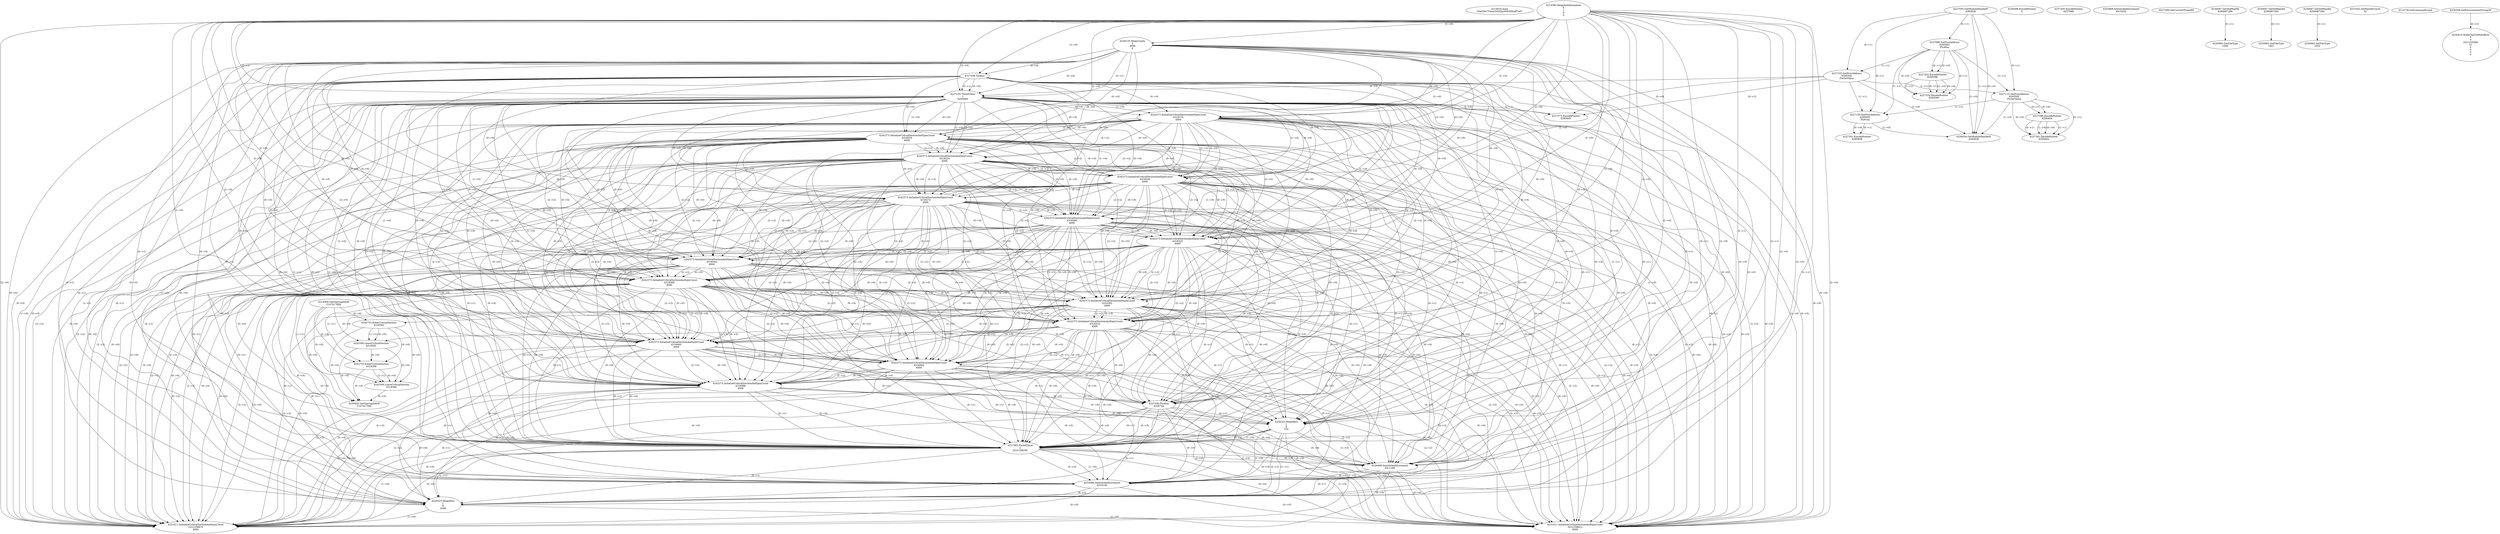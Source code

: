 // Global SCDG with merge call
digraph {
	0 [label="4214918.main
00a536c754ae1b5d2ec0005583df7e07"]
	1 [label="4214569.GetStartupInfoW
2147417664"]
	2 [label="4214590.HeapSetInformation
0
1
0
0"]
	3 [label="4226135.HeapCreate
0
4096
0"]
	2 -> 3 [label="(2-->0)"]
	4 [label="4227055.GetModuleHandleW
4283836"]
	5 [label="4227089.GetProcAddress
6295592
FlsAlloc"]
	4 -> 5 [label="(0-->1)"]
	6 [label="4227102.GetProcAddress
6295592
FlsGetValue"]
	4 -> 6 [label="(0-->1)"]
	5 -> 6 [label="(1-->1)"]
	7 [label="4227115.GetProcAddress
6295592
FlsSetValue"]
	4 -> 7 [label="(0-->1)"]
	5 -> 7 [label="(1-->1)"]
	6 -> 7 [label="(1-->1)"]
	8 [label="4227128.GetProcAddress
6295592
FlsFree"]
	4 -> 8 [label="(0-->1)"]
	5 -> 8 [label="(1-->1)"]
	6 -> 8 [label="(1-->1)"]
	7 -> 8 [label="(1-->1)"]
	9 [label="4227208.TlsAlloc
"]
	2 -> 9 [label="(2-->0)"]
	3 -> 9 [label="(0-->0)"]
	10 [label="4227235.TlsSetValue
1
6295600"]
	2 -> 10 [label="(2-->1)"]
	3 -> 10 [label="(0-->1)"]
	9 -> 10 [label="(0-->1)"]
	6 -> 10 [label="(0-->2)"]
	2 -> 10 [label="(2-->0)"]
	3 -> 10 [label="(0-->0)"]
	9 -> 10 [label="(0-->0)"]
	11 [label="4226288.EncodePointer
0"]
	12 [label="4237205.EncodePointer
4237068"]
	13 [label="4227262.EncodePointer
6295596"]
	5 -> 13 [label="(0-->1)"]
	5 -> 13 [label="(0-->0)"]
	14 [label="4227275.EncodePointer
6295600"]
	6 -> 14 [label="(0-->1)"]
	10 -> 14 [label="(2-->1)"]
	6 -> 14 [label="(0-->0)"]
	10 -> 14 [label="(2-->0)"]
	15 [label="4227288.EncodePointer
6295604"]
	7 -> 15 [label="(0-->1)"]
	7 -> 15 [label="(0-->0)"]
	16 [label="4227301.EncodePointer
6295608"]
	8 -> 16 [label="(0-->1)"]
	8 -> 16 [label="(0-->0)"]
	17 [label="4242373.InitializeCriticalSectionAndSpinCount
4318176
4000"]
	2 -> 17 [label="(2-->0)"]
	3 -> 17 [label="(0-->0)"]
	9 -> 17 [label="(0-->0)"]
	10 -> 17 [label="(1-->0)"]
	10 -> 17 [label="(0-->0)"]
	18 [label="4242373.InitializeCriticalSectionAndSpinCount
4318200
4000"]
	17 -> 18 [label="(2-->2)"]
	2 -> 18 [label="(2-->0)"]
	3 -> 18 [label="(0-->0)"]
	9 -> 18 [label="(0-->0)"]
	10 -> 18 [label="(1-->0)"]
	10 -> 18 [label="(0-->0)"]
	17 -> 18 [label="(0-->0)"]
	19 [label="4242373.InitializeCriticalSectionAndSpinCount
4318224
4000"]
	17 -> 19 [label="(2-->2)"]
	18 -> 19 [label="(2-->2)"]
	2 -> 19 [label="(2-->0)"]
	3 -> 19 [label="(0-->0)"]
	9 -> 19 [label="(0-->0)"]
	10 -> 19 [label="(1-->0)"]
	10 -> 19 [label="(0-->0)"]
	17 -> 19 [label="(0-->0)"]
	18 -> 19 [label="(0-->0)"]
	20 [label="4242373.InitializeCriticalSectionAndSpinCount
4318248
4000"]
	17 -> 20 [label="(2-->2)"]
	18 -> 20 [label="(2-->2)"]
	19 -> 20 [label="(2-->2)"]
	2 -> 20 [label="(2-->0)"]
	3 -> 20 [label="(0-->0)"]
	9 -> 20 [label="(0-->0)"]
	10 -> 20 [label="(1-->0)"]
	10 -> 20 [label="(0-->0)"]
	17 -> 20 [label="(0-->0)"]
	18 -> 20 [label="(0-->0)"]
	19 -> 20 [label="(0-->0)"]
	21 [label="4242373.InitializeCriticalSectionAndSpinCount
4318272
4000"]
	17 -> 21 [label="(2-->2)"]
	18 -> 21 [label="(2-->2)"]
	19 -> 21 [label="(2-->2)"]
	20 -> 21 [label="(2-->2)"]
	2 -> 21 [label="(2-->0)"]
	3 -> 21 [label="(0-->0)"]
	9 -> 21 [label="(0-->0)"]
	10 -> 21 [label="(1-->0)"]
	10 -> 21 [label="(0-->0)"]
	17 -> 21 [label="(0-->0)"]
	18 -> 21 [label="(0-->0)"]
	19 -> 21 [label="(0-->0)"]
	20 -> 21 [label="(0-->0)"]
	22 [label="4242373.InitializeCriticalSectionAndSpinCount
4318296
4000"]
	17 -> 22 [label="(2-->2)"]
	18 -> 22 [label="(2-->2)"]
	19 -> 22 [label="(2-->2)"]
	20 -> 22 [label="(2-->2)"]
	21 -> 22 [label="(2-->2)"]
	2 -> 22 [label="(2-->0)"]
	3 -> 22 [label="(0-->0)"]
	9 -> 22 [label="(0-->0)"]
	10 -> 22 [label="(1-->0)"]
	10 -> 22 [label="(0-->0)"]
	17 -> 22 [label="(0-->0)"]
	18 -> 22 [label="(0-->0)"]
	19 -> 22 [label="(0-->0)"]
	20 -> 22 [label="(0-->0)"]
	21 -> 22 [label="(0-->0)"]
	23 [label="4242373.InitializeCriticalSectionAndSpinCount
4318320
4000"]
	17 -> 23 [label="(2-->2)"]
	18 -> 23 [label="(2-->2)"]
	19 -> 23 [label="(2-->2)"]
	20 -> 23 [label="(2-->2)"]
	21 -> 23 [label="(2-->2)"]
	22 -> 23 [label="(2-->2)"]
	2 -> 23 [label="(2-->0)"]
	3 -> 23 [label="(0-->0)"]
	9 -> 23 [label="(0-->0)"]
	10 -> 23 [label="(1-->0)"]
	10 -> 23 [label="(0-->0)"]
	17 -> 23 [label="(0-->0)"]
	18 -> 23 [label="(0-->0)"]
	19 -> 23 [label="(0-->0)"]
	20 -> 23 [label="(0-->0)"]
	21 -> 23 [label="(0-->0)"]
	22 -> 23 [label="(0-->0)"]
	24 [label="4242373.InitializeCriticalSectionAndSpinCount
4318344
4000"]
	17 -> 24 [label="(2-->2)"]
	18 -> 24 [label="(2-->2)"]
	19 -> 24 [label="(2-->2)"]
	20 -> 24 [label="(2-->2)"]
	21 -> 24 [label="(2-->2)"]
	22 -> 24 [label="(2-->2)"]
	23 -> 24 [label="(2-->2)"]
	2 -> 24 [label="(2-->0)"]
	3 -> 24 [label="(0-->0)"]
	9 -> 24 [label="(0-->0)"]
	10 -> 24 [label="(1-->0)"]
	10 -> 24 [label="(0-->0)"]
	17 -> 24 [label="(0-->0)"]
	18 -> 24 [label="(0-->0)"]
	19 -> 24 [label="(0-->0)"]
	20 -> 24 [label="(0-->0)"]
	21 -> 24 [label="(0-->0)"]
	22 -> 24 [label="(0-->0)"]
	23 -> 24 [label="(0-->0)"]
	25 [label="4242373.InitializeCriticalSectionAndSpinCount
4318368
4000"]
	17 -> 25 [label="(2-->2)"]
	18 -> 25 [label="(2-->2)"]
	19 -> 25 [label="(2-->2)"]
	20 -> 25 [label="(2-->2)"]
	21 -> 25 [label="(2-->2)"]
	22 -> 25 [label="(2-->2)"]
	23 -> 25 [label="(2-->2)"]
	24 -> 25 [label="(2-->2)"]
	2 -> 25 [label="(2-->0)"]
	3 -> 25 [label="(0-->0)"]
	9 -> 25 [label="(0-->0)"]
	10 -> 25 [label="(1-->0)"]
	10 -> 25 [label="(0-->0)"]
	17 -> 25 [label="(0-->0)"]
	18 -> 25 [label="(0-->0)"]
	19 -> 25 [label="(0-->0)"]
	20 -> 25 [label="(0-->0)"]
	21 -> 25 [label="(0-->0)"]
	22 -> 25 [label="(0-->0)"]
	23 -> 25 [label="(0-->0)"]
	24 -> 25 [label="(0-->0)"]
	26 [label="4242373.InitializeCriticalSectionAndSpinCount
4318392
4000"]
	17 -> 26 [label="(2-->2)"]
	18 -> 26 [label="(2-->2)"]
	19 -> 26 [label="(2-->2)"]
	20 -> 26 [label="(2-->2)"]
	21 -> 26 [label="(2-->2)"]
	22 -> 26 [label="(2-->2)"]
	23 -> 26 [label="(2-->2)"]
	24 -> 26 [label="(2-->2)"]
	25 -> 26 [label="(2-->2)"]
	2 -> 26 [label="(2-->0)"]
	3 -> 26 [label="(0-->0)"]
	9 -> 26 [label="(0-->0)"]
	10 -> 26 [label="(1-->0)"]
	10 -> 26 [label="(0-->0)"]
	17 -> 26 [label="(0-->0)"]
	18 -> 26 [label="(0-->0)"]
	19 -> 26 [label="(0-->0)"]
	20 -> 26 [label="(0-->0)"]
	21 -> 26 [label="(0-->0)"]
	22 -> 26 [label="(0-->0)"]
	23 -> 26 [label="(0-->0)"]
	24 -> 26 [label="(0-->0)"]
	25 -> 26 [label="(0-->0)"]
	27 [label="4242373.InitializeCriticalSectionAndSpinCount
4318416
4000"]
	17 -> 27 [label="(2-->2)"]
	18 -> 27 [label="(2-->2)"]
	19 -> 27 [label="(2-->2)"]
	20 -> 27 [label="(2-->2)"]
	21 -> 27 [label="(2-->2)"]
	22 -> 27 [label="(2-->2)"]
	23 -> 27 [label="(2-->2)"]
	24 -> 27 [label="(2-->2)"]
	25 -> 27 [label="(2-->2)"]
	26 -> 27 [label="(2-->2)"]
	2 -> 27 [label="(2-->0)"]
	3 -> 27 [label="(0-->0)"]
	9 -> 27 [label="(0-->0)"]
	10 -> 27 [label="(1-->0)"]
	10 -> 27 [label="(0-->0)"]
	17 -> 27 [label="(0-->0)"]
	18 -> 27 [label="(0-->0)"]
	19 -> 27 [label="(0-->0)"]
	20 -> 27 [label="(0-->0)"]
	21 -> 27 [label="(0-->0)"]
	22 -> 27 [label="(0-->0)"]
	23 -> 27 [label="(0-->0)"]
	24 -> 27 [label="(0-->0)"]
	25 -> 27 [label="(0-->0)"]
	26 -> 27 [label="(0-->0)"]
	28 [label="4242373.InitializeCriticalSectionAndSpinCount
4318440
4000"]
	17 -> 28 [label="(2-->2)"]
	18 -> 28 [label="(2-->2)"]
	19 -> 28 [label="(2-->2)"]
	20 -> 28 [label="(2-->2)"]
	21 -> 28 [label="(2-->2)"]
	22 -> 28 [label="(2-->2)"]
	23 -> 28 [label="(2-->2)"]
	24 -> 28 [label="(2-->2)"]
	25 -> 28 [label="(2-->2)"]
	26 -> 28 [label="(2-->2)"]
	27 -> 28 [label="(2-->2)"]
	2 -> 28 [label="(2-->0)"]
	3 -> 28 [label="(0-->0)"]
	9 -> 28 [label="(0-->0)"]
	10 -> 28 [label="(1-->0)"]
	10 -> 28 [label="(0-->0)"]
	17 -> 28 [label="(0-->0)"]
	18 -> 28 [label="(0-->0)"]
	19 -> 28 [label="(0-->0)"]
	20 -> 28 [label="(0-->0)"]
	21 -> 28 [label="(0-->0)"]
	22 -> 28 [label="(0-->0)"]
	23 -> 28 [label="(0-->0)"]
	24 -> 28 [label="(0-->0)"]
	25 -> 28 [label="(0-->0)"]
	26 -> 28 [label="(0-->0)"]
	27 -> 28 [label="(0-->0)"]
	29 [label="4242373.InitializeCriticalSectionAndSpinCount
4318464
4000"]
	17 -> 29 [label="(2-->2)"]
	18 -> 29 [label="(2-->2)"]
	19 -> 29 [label="(2-->2)"]
	20 -> 29 [label="(2-->2)"]
	21 -> 29 [label="(2-->2)"]
	22 -> 29 [label="(2-->2)"]
	23 -> 29 [label="(2-->2)"]
	24 -> 29 [label="(2-->2)"]
	25 -> 29 [label="(2-->2)"]
	26 -> 29 [label="(2-->2)"]
	27 -> 29 [label="(2-->2)"]
	28 -> 29 [label="(2-->2)"]
	2 -> 29 [label="(2-->0)"]
	3 -> 29 [label="(0-->0)"]
	9 -> 29 [label="(0-->0)"]
	10 -> 29 [label="(1-->0)"]
	10 -> 29 [label="(0-->0)"]
	17 -> 29 [label="(0-->0)"]
	18 -> 29 [label="(0-->0)"]
	19 -> 29 [label="(0-->0)"]
	20 -> 29 [label="(0-->0)"]
	21 -> 29 [label="(0-->0)"]
	22 -> 29 [label="(0-->0)"]
	23 -> 29 [label="(0-->0)"]
	24 -> 29 [label="(0-->0)"]
	25 -> 29 [label="(0-->0)"]
	26 -> 29 [label="(0-->0)"]
	27 -> 29 [label="(0-->0)"]
	28 -> 29 [label="(0-->0)"]
	30 [label="4242373.InitializeCriticalSectionAndSpinCount
4318488
4000"]
	17 -> 30 [label="(2-->2)"]
	18 -> 30 [label="(2-->2)"]
	19 -> 30 [label="(2-->2)"]
	20 -> 30 [label="(2-->2)"]
	21 -> 30 [label="(2-->2)"]
	22 -> 30 [label="(2-->2)"]
	23 -> 30 [label="(2-->2)"]
	24 -> 30 [label="(2-->2)"]
	25 -> 30 [label="(2-->2)"]
	26 -> 30 [label="(2-->2)"]
	27 -> 30 [label="(2-->2)"]
	28 -> 30 [label="(2-->2)"]
	29 -> 30 [label="(2-->2)"]
	2 -> 30 [label="(2-->0)"]
	3 -> 30 [label="(0-->0)"]
	9 -> 30 [label="(0-->0)"]
	10 -> 30 [label="(1-->0)"]
	10 -> 30 [label="(0-->0)"]
	17 -> 30 [label="(0-->0)"]
	18 -> 30 [label="(0-->0)"]
	19 -> 30 [label="(0-->0)"]
	20 -> 30 [label="(0-->0)"]
	21 -> 30 [label="(0-->0)"]
	22 -> 30 [label="(0-->0)"]
	23 -> 30 [label="(0-->0)"]
	24 -> 30 [label="(0-->0)"]
	25 -> 30 [label="(0-->0)"]
	26 -> 30 [label="(0-->0)"]
	27 -> 30 [label="(0-->0)"]
	28 -> 30 [label="(0-->0)"]
	29 -> 30 [label="(0-->0)"]
	31 [label="4227334.DecodePointer
6295596"]
	5 -> 31 [label="(0-->1)"]
	13 -> 31 [label="(1-->1)"]
	13 -> 31 [label="(0-->1)"]
	5 -> 31 [label="(0-->0)"]
	13 -> 31 [label="(1-->0)"]
	13 -> 31 [label="(0-->0)"]
	32 [label="4227336.FlsAlloc
4226744"]
	2 -> 32 [label="(2-->0)"]
	3 -> 32 [label="(0-->0)"]
	9 -> 32 [label="(0-->0)"]
	10 -> 32 [label="(1-->0)"]
	10 -> 32 [label="(0-->0)"]
	17 -> 32 [label="(0-->0)"]
	18 -> 32 [label="(0-->0)"]
	19 -> 32 [label="(0-->0)"]
	20 -> 32 [label="(0-->0)"]
	21 -> 32 [label="(0-->0)"]
	22 -> 32 [label="(0-->0)"]
	23 -> 32 [label="(0-->0)"]
	24 -> 32 [label="(0-->0)"]
	25 -> 32 [label="(0-->0)"]
	26 -> 32 [label="(0-->0)"]
	27 -> 32 [label="(0-->0)"]
	28 -> 32 [label="(0-->0)"]
	29 -> 32 [label="(0-->0)"]
	30 -> 32 [label="(0-->0)"]
	33 [label="4226223.HeapAlloc
1
8
532"]
	2 -> 33 [label="(2-->1)"]
	3 -> 33 [label="(0-->1)"]
	9 -> 33 [label="(0-->1)"]
	10 -> 33 [label="(1-->1)"]
	10 -> 33 [label="(0-->1)"]
	17 -> 33 [label="(0-->1)"]
	18 -> 33 [label="(0-->1)"]
	19 -> 33 [label="(0-->1)"]
	20 -> 33 [label="(0-->1)"]
	21 -> 33 [label="(0-->1)"]
	22 -> 33 [label="(0-->1)"]
	23 -> 33 [label="(0-->1)"]
	24 -> 33 [label="(0-->1)"]
	25 -> 33 [label="(0-->1)"]
	26 -> 33 [label="(0-->1)"]
	27 -> 33 [label="(0-->1)"]
	28 -> 33 [label="(0-->1)"]
	29 -> 33 [label="(0-->1)"]
	30 -> 33 [label="(0-->1)"]
	32 -> 33 [label="(0-->1)"]
	34 [label="4227381.DecodePointer
6295604"]
	7 -> 34 [label="(0-->1)"]
	15 -> 34 [label="(1-->1)"]
	15 -> 34 [label="(0-->1)"]
	7 -> 34 [label="(0-->0)"]
	15 -> 34 [label="(1-->0)"]
	15 -> 34 [label="(0-->0)"]
	35 [label="4227383.FlsSetValue
1
3221258256"]
	2 -> 35 [label="(2-->1)"]
	3 -> 35 [label="(0-->1)"]
	9 -> 35 [label="(0-->1)"]
	10 -> 35 [label="(1-->1)"]
	10 -> 35 [label="(0-->1)"]
	17 -> 35 [label="(0-->1)"]
	18 -> 35 [label="(0-->1)"]
	19 -> 35 [label="(0-->1)"]
	20 -> 35 [label="(0-->1)"]
	21 -> 35 [label="(0-->1)"]
	22 -> 35 [label="(0-->1)"]
	23 -> 35 [label="(0-->1)"]
	24 -> 35 [label="(0-->1)"]
	25 -> 35 [label="(0-->1)"]
	26 -> 35 [label="(0-->1)"]
	27 -> 35 [label="(0-->1)"]
	28 -> 35 [label="(0-->1)"]
	29 -> 35 [label="(0-->1)"]
	30 -> 35 [label="(0-->1)"]
	32 -> 35 [label="(0-->1)"]
	33 -> 35 [label="(1-->1)"]
	33 -> 35 [label="(0-->2)"]
	2 -> 35 [label="(2-->0)"]
	3 -> 35 [label="(0-->0)"]
	9 -> 35 [label="(0-->0)"]
	10 -> 35 [label="(1-->0)"]
	10 -> 35 [label="(0-->0)"]
	17 -> 35 [label="(0-->0)"]
	18 -> 35 [label="(0-->0)"]
	19 -> 35 [label="(0-->0)"]
	20 -> 35 [label="(0-->0)"]
	21 -> 35 [label="(0-->0)"]
	22 -> 35 [label="(0-->0)"]
	23 -> 35 [label="(0-->0)"]
	24 -> 35 [label="(0-->0)"]
	25 -> 35 [label="(0-->0)"]
	26 -> 35 [label="(0-->0)"]
	27 -> 35 [label="(0-->0)"]
	28 -> 35 [label="(0-->0)"]
	29 -> 35 [label="(0-->0)"]
	30 -> 35 [label="(0-->0)"]
	32 -> 35 [label="(0-->0)"]
	33 -> 35 [label="(1-->0)"]
	36 [label="4226434.GetModuleHandleW
4283836"]
	4 -> 36 [label="(1-->1)"]
	4 -> 36 [label="(0-->0)"]
	5 -> 36 [label="(1-->0)"]
	6 -> 36 [label="(1-->0)"]
	7 -> 36 [label="(1-->0)"]
	8 -> 36 [label="(1-->0)"]
	37 [label="4242753.EnterCriticalSection
4318392"]
	26 -> 37 [label="(1-->1)"]
	1 -> 37 [label="(0-->0)"]
	38 [label="4226499.InterlockedIncrement
4311168"]
	2 -> 38 [label="(2-->0)"]
	3 -> 38 [label="(0-->0)"]
	9 -> 38 [label="(0-->0)"]
	10 -> 38 [label="(1-->0)"]
	10 -> 38 [label="(0-->0)"]
	17 -> 38 [label="(0-->0)"]
	18 -> 38 [label="(0-->0)"]
	19 -> 38 [label="(0-->0)"]
	20 -> 38 [label="(0-->0)"]
	21 -> 38 [label="(0-->0)"]
	22 -> 38 [label="(0-->0)"]
	23 -> 38 [label="(0-->0)"]
	24 -> 38 [label="(0-->0)"]
	25 -> 38 [label="(0-->0)"]
	26 -> 38 [label="(0-->0)"]
	27 -> 38 [label="(0-->0)"]
	28 -> 38 [label="(0-->0)"]
	29 -> 38 [label="(0-->0)"]
	30 -> 38 [label="(0-->0)"]
	32 -> 38 [label="(0-->0)"]
	33 -> 38 [label="(1-->0)"]
	35 -> 38 [label="(1-->0)"]
	35 -> 38 [label="(0-->0)"]
	39 [label="4242509.LeaveCriticalSection
4318392"]
	26 -> 39 [label="(1-->1)"]
	37 -> 39 [label="(1-->1)"]
	1 -> 39 [label="(0-->0)"]
	37 -> 39 [label="(0-->0)"]
	40 [label="4242753.EnterCriticalSection
4318368"]
	25 -> 40 [label="(1-->1)"]
	1 -> 40 [label="(0-->0)"]
	37 -> 40 [label="(0-->0)"]
	39 -> 40 [label="(0-->0)"]
	41 [label="4232968.InterlockedIncrement
4310320"]
	42 [label="4233086.InterlockedIncrement
4310140"]
	2 -> 42 [label="(2-->0)"]
	3 -> 42 [label="(0-->0)"]
	9 -> 42 [label="(0-->0)"]
	10 -> 42 [label="(1-->0)"]
	10 -> 42 [label="(0-->0)"]
	17 -> 42 [label="(0-->0)"]
	18 -> 42 [label="(0-->0)"]
	19 -> 42 [label="(0-->0)"]
	20 -> 42 [label="(0-->0)"]
	21 -> 42 [label="(0-->0)"]
	22 -> 42 [label="(0-->0)"]
	23 -> 42 [label="(0-->0)"]
	24 -> 42 [label="(0-->0)"]
	25 -> 42 [label="(0-->0)"]
	26 -> 42 [label="(0-->0)"]
	27 -> 42 [label="(0-->0)"]
	28 -> 42 [label="(0-->0)"]
	29 -> 42 [label="(0-->0)"]
	30 -> 42 [label="(0-->0)"]
	32 -> 42 [label="(0-->0)"]
	33 -> 42 [label="(1-->0)"]
	35 -> 42 [label="(1-->0)"]
	35 -> 42 [label="(0-->0)"]
	38 -> 42 [label="(0-->0)"]
	43 [label="4242509.LeaveCriticalSection
4318368"]
	25 -> 43 [label="(1-->1)"]
	40 -> 43 [label="(1-->1)"]
	1 -> 43 [label="(0-->0)"]
	37 -> 43 [label="(0-->0)"]
	39 -> 43 [label="(0-->0)"]
	40 -> 43 [label="(0-->0)"]
	44 [label="4227399.GetCurrentThreadId
"]
	45 [label="4230502.GetStartupInfoW
2147417564"]
	1 -> 45 [label="(0-->0)"]
	37 -> 45 [label="(0-->0)"]
	39 -> 45 [label="(0-->0)"]
	40 -> 45 [label="(0-->0)"]
	43 -> 45 [label="(0-->0)"]
	46 [label="4226223.HeapAlloc
1
8
2048"]
	2 -> 46 [label="(2-->1)"]
	3 -> 46 [label="(0-->1)"]
	9 -> 46 [label="(0-->1)"]
	10 -> 46 [label="(1-->1)"]
	10 -> 46 [label="(0-->1)"]
	17 -> 46 [label="(0-->1)"]
	18 -> 46 [label="(0-->1)"]
	19 -> 46 [label="(0-->1)"]
	20 -> 46 [label="(0-->1)"]
	21 -> 46 [label="(0-->1)"]
	22 -> 46 [label="(0-->1)"]
	23 -> 46 [label="(0-->1)"]
	24 -> 46 [label="(0-->1)"]
	25 -> 46 [label="(0-->1)"]
	26 -> 46 [label="(0-->1)"]
	27 -> 46 [label="(0-->1)"]
	28 -> 46 [label="(0-->1)"]
	29 -> 46 [label="(0-->1)"]
	30 -> 46 [label="(0-->1)"]
	32 -> 46 [label="(0-->1)"]
	33 -> 46 [label="(1-->1)"]
	35 -> 46 [label="(1-->1)"]
	35 -> 46 [label="(0-->1)"]
	38 -> 46 [label="(0-->1)"]
	42 -> 46 [label="(0-->1)"]
	33 -> 46 [label="(2-->2)"]
	47 [label="4230947.GetStdHandle
4294967286"]
	48 [label="4230965.GetFileType
1000"]
	47 -> 48 [label="(0-->1)"]
	49 [label="4230947.GetStdHandle
4294967285"]
	50 [label="4230965.GetFileType
1001"]
	49 -> 50 [label="(0-->1)"]
	51 [label="4231011.InitializeCriticalSectionAndSpinCount
3221258876
4000"]
	17 -> 51 [label="(2-->2)"]
	18 -> 51 [label="(2-->2)"]
	19 -> 51 [label="(2-->2)"]
	20 -> 51 [label="(2-->2)"]
	21 -> 51 [label="(2-->2)"]
	22 -> 51 [label="(2-->2)"]
	23 -> 51 [label="(2-->2)"]
	24 -> 51 [label="(2-->2)"]
	25 -> 51 [label="(2-->2)"]
	26 -> 51 [label="(2-->2)"]
	27 -> 51 [label="(2-->2)"]
	28 -> 51 [label="(2-->2)"]
	29 -> 51 [label="(2-->2)"]
	30 -> 51 [label="(2-->2)"]
	2 -> 51 [label="(2-->0)"]
	3 -> 51 [label="(0-->0)"]
	9 -> 51 [label="(0-->0)"]
	10 -> 51 [label="(1-->0)"]
	10 -> 51 [label="(0-->0)"]
	17 -> 51 [label="(0-->0)"]
	18 -> 51 [label="(0-->0)"]
	19 -> 51 [label="(0-->0)"]
	20 -> 51 [label="(0-->0)"]
	21 -> 51 [label="(0-->0)"]
	22 -> 51 [label="(0-->0)"]
	23 -> 51 [label="(0-->0)"]
	24 -> 51 [label="(0-->0)"]
	25 -> 51 [label="(0-->0)"]
	26 -> 51 [label="(0-->0)"]
	27 -> 51 [label="(0-->0)"]
	28 -> 51 [label="(0-->0)"]
	29 -> 51 [label="(0-->0)"]
	30 -> 51 [label="(0-->0)"]
	32 -> 51 [label="(0-->0)"]
	33 -> 51 [label="(1-->0)"]
	35 -> 51 [label="(1-->0)"]
	35 -> 51 [label="(0-->0)"]
	38 -> 51 [label="(0-->0)"]
	42 -> 51 [label="(0-->0)"]
	46 -> 51 [label="(1-->0)"]
	52 [label="4230947.GetStdHandle
4294967284"]
	53 [label="4230965.GetFileType
1002"]
	52 -> 53 [label="(0-->1)"]
	54 [label="4231052.SetHandleCount
32"]
	55 [label="4214728.GetCommandLineA
"]
	56 [label="4230348.GetEnvironmentStringsW
"]
	57 [label="4230410.WideCharToMultiByte
0
0
3221225480
31
0
0
0
0"]
	56 -> 57 [label="(0-->3)"]
	58 [label="4231011.InitializeCriticalSectionAndSpinCount
3221258812
4000"]
	17 -> 58 [label="(2-->2)"]
	18 -> 58 [label="(2-->2)"]
	19 -> 58 [label="(2-->2)"]
	20 -> 58 [label="(2-->2)"]
	21 -> 58 [label="(2-->2)"]
	22 -> 58 [label="(2-->2)"]
	23 -> 58 [label="(2-->2)"]
	24 -> 58 [label="(2-->2)"]
	25 -> 58 [label="(2-->2)"]
	26 -> 58 [label="(2-->2)"]
	27 -> 58 [label="(2-->2)"]
	28 -> 58 [label="(2-->2)"]
	29 -> 58 [label="(2-->2)"]
	30 -> 58 [label="(2-->2)"]
	2 -> 58 [label="(2-->0)"]
	3 -> 58 [label="(0-->0)"]
	9 -> 58 [label="(0-->0)"]
	10 -> 58 [label="(1-->0)"]
	10 -> 58 [label="(0-->0)"]
	17 -> 58 [label="(0-->0)"]
	18 -> 58 [label="(0-->0)"]
	19 -> 58 [label="(0-->0)"]
	20 -> 58 [label="(0-->0)"]
	21 -> 58 [label="(0-->0)"]
	22 -> 58 [label="(0-->0)"]
	23 -> 58 [label="(0-->0)"]
	24 -> 58 [label="(0-->0)"]
	25 -> 58 [label="(0-->0)"]
	26 -> 58 [label="(0-->0)"]
	27 -> 58 [label="(0-->0)"]
	28 -> 58 [label="(0-->0)"]
	29 -> 58 [label="(0-->0)"]
	30 -> 58 [label="(0-->0)"]
	32 -> 58 [label="(0-->0)"]
	33 -> 58 [label="(1-->0)"]
	35 -> 58 [label="(1-->0)"]
	35 -> 58 [label="(0-->0)"]
	38 -> 58 [label="(0-->0)"]
	42 -> 58 [label="(0-->0)"]
	46 -> 58 [label="(1-->0)"]
}
